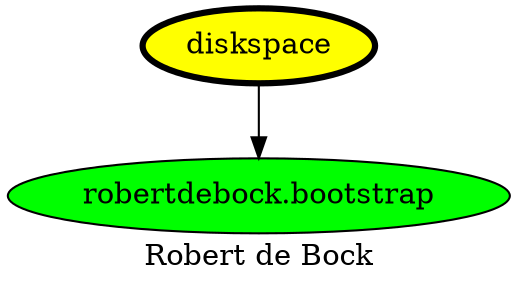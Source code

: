 digraph PhiloDilemma {
  label = "Robert de Bock" ;
  overlap=false
  {
    "diskspace" [fillcolor=yellow style=filled penwidth=3]
    "robertdebock.bootstrap" [fillcolor=green style=filled]
  }
  "diskspace" -> "robertdebock.bootstrap"
}

